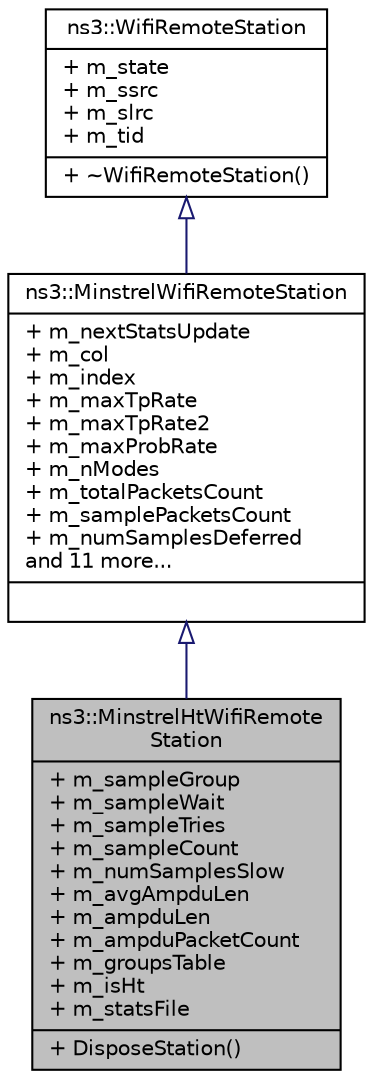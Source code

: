 digraph "ns3::MinstrelHtWifiRemoteStation"
{
  edge [fontname="Helvetica",fontsize="10",labelfontname="Helvetica",labelfontsize="10"];
  node [fontname="Helvetica",fontsize="10",shape=record];
  Node1 [label="{ns3::MinstrelHtWifiRemote\lStation\n|+ m_sampleGroup\l+ m_sampleWait\l+ m_sampleTries\l+ m_sampleCount\l+ m_numSamplesSlow\l+ m_avgAmpduLen\l+ m_ampduLen\l+ m_ampduPacketCount\l+ m_groupsTable\l+ m_isHt\l+ m_statsFile\l|+ DisposeStation()\l}",height=0.2,width=0.4,color="black", fillcolor="grey75", style="filled", fontcolor="black"];
  Node2 -> Node1 [dir="back",color="midnightblue",fontsize="10",style="solid",arrowtail="onormal"];
  Node2 [label="{ns3::MinstrelWifiRemoteStation\n|+ m_nextStatsUpdate\l+ m_col\l+ m_index\l+ m_maxTpRate\l+ m_maxTpRate2\l+ m_maxProbRate\l+ m_nModes\l+ m_totalPacketsCount\l+ m_samplePacketsCount\l+ m_numSamplesDeferred\land 11 more...\l|}",height=0.2,width=0.4,color="black", fillcolor="white", style="filled",URL="$df/d56/structns3_1_1MinstrelWifiRemoteStation.html",tooltip="hold per-remote-station state for Minstrel Wifi manager. "];
  Node3 -> Node2 [dir="back",color="midnightblue",fontsize="10",style="solid",arrowtail="onormal"];
  Node3 [label="{ns3::WifiRemoteStation\n|+ m_state\l+ m_ssrc\l+ m_slrc\l+ m_tid\l|+ ~WifiRemoteStation()\l}",height=0.2,width=0.4,color="black", fillcolor="white", style="filled",URL="$de/db6/structns3_1_1WifiRemoteStation.html",tooltip="hold per-remote-station state. "];
}
